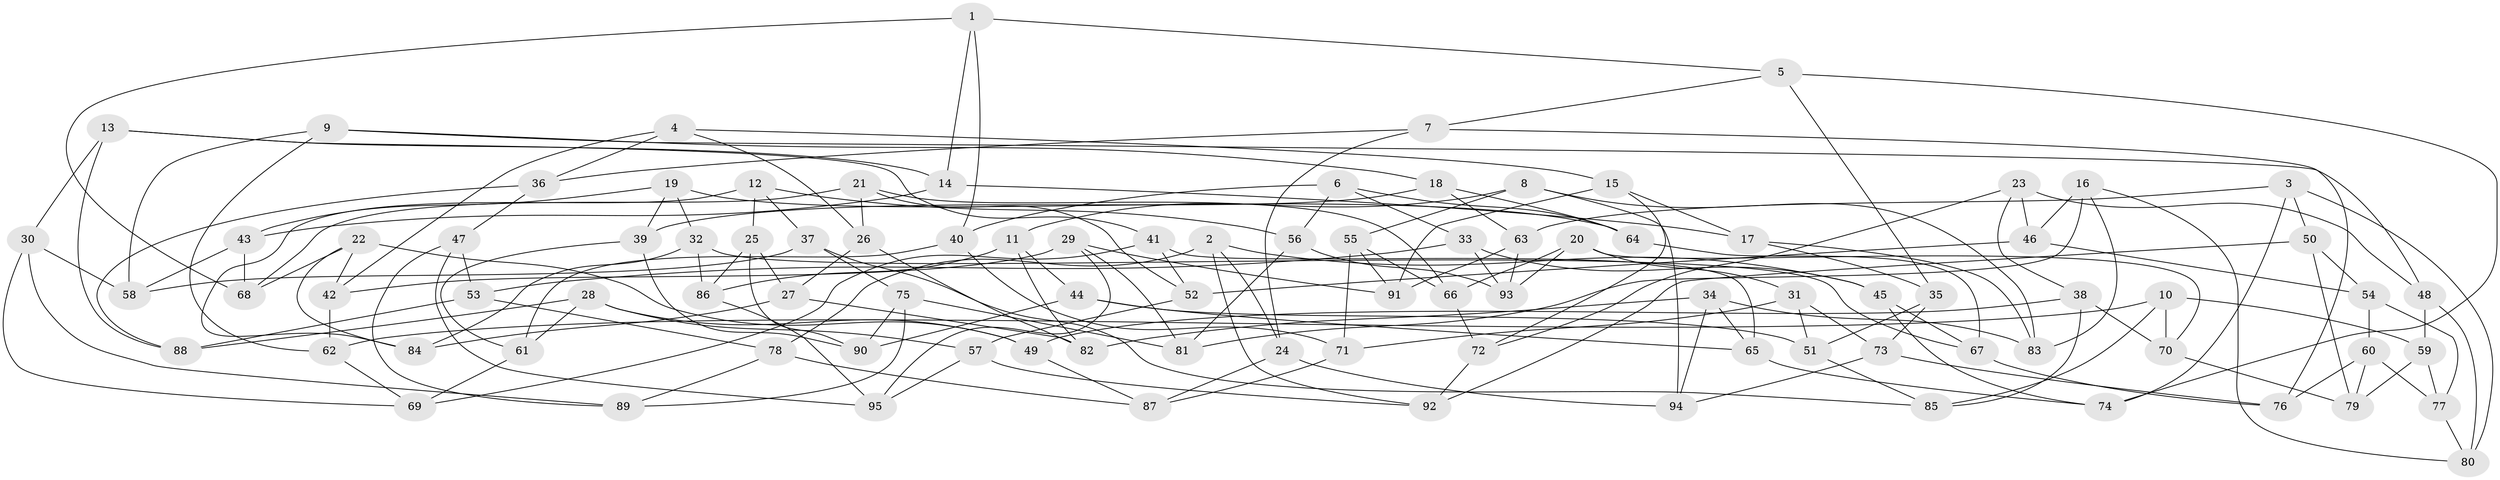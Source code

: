 // coarse degree distribution, {5: 0.21052631578947367, 2: 0.05263157894736842, 4: 0.3684210526315789, 8: 0.05263157894736842, 7: 0.07894736842105263, 6: 0.07894736842105263, 3: 0.05263157894736842, 9: 0.07894736842105263, 12: 0.02631578947368421}
// Generated by graph-tools (version 1.1) at 2025/04/03/04/25 22:04:18]
// undirected, 95 vertices, 190 edges
graph export_dot {
graph [start="1"]
  node [color=gray90,style=filled];
  1;
  2;
  3;
  4;
  5;
  6;
  7;
  8;
  9;
  10;
  11;
  12;
  13;
  14;
  15;
  16;
  17;
  18;
  19;
  20;
  21;
  22;
  23;
  24;
  25;
  26;
  27;
  28;
  29;
  30;
  31;
  32;
  33;
  34;
  35;
  36;
  37;
  38;
  39;
  40;
  41;
  42;
  43;
  44;
  45;
  46;
  47;
  48;
  49;
  50;
  51;
  52;
  53;
  54;
  55;
  56;
  57;
  58;
  59;
  60;
  61;
  62;
  63;
  64;
  65;
  66;
  67;
  68;
  69;
  70;
  71;
  72;
  73;
  74;
  75;
  76;
  77;
  78;
  79;
  80;
  81;
  82;
  83;
  84;
  85;
  86;
  87;
  88;
  89;
  90;
  91;
  92;
  93;
  94;
  95;
  1 -- 14;
  1 -- 5;
  1 -- 40;
  1 -- 68;
  2 -- 45;
  2 -- 92;
  2 -- 24;
  2 -- 78;
  3 -- 63;
  3 -- 80;
  3 -- 50;
  3 -- 74;
  4 -- 42;
  4 -- 15;
  4 -- 36;
  4 -- 26;
  5 -- 35;
  5 -- 74;
  5 -- 7;
  6 -- 64;
  6 -- 40;
  6 -- 33;
  6 -- 56;
  7 -- 24;
  7 -- 76;
  7 -- 36;
  8 -- 83;
  8 -- 11;
  8 -- 55;
  8 -- 94;
  9 -- 58;
  9 -- 62;
  9 -- 48;
  9 -- 18;
  10 -- 59;
  10 -- 62;
  10 -- 85;
  10 -- 70;
  11 -- 44;
  11 -- 86;
  11 -- 82;
  12 -- 56;
  12 -- 84;
  12 -- 37;
  12 -- 25;
  13 -- 30;
  13 -- 14;
  13 -- 88;
  13 -- 41;
  14 -- 43;
  14 -- 17;
  15 -- 91;
  15 -- 17;
  15 -- 72;
  16 -- 83;
  16 -- 81;
  16 -- 80;
  16 -- 46;
  17 -- 35;
  17 -- 83;
  18 -- 63;
  18 -- 64;
  18 -- 39;
  19 -- 39;
  19 -- 43;
  19 -- 32;
  19 -- 64;
  20 -- 31;
  20 -- 70;
  20 -- 66;
  20 -- 93;
  21 -- 66;
  21 -- 68;
  21 -- 52;
  21 -- 26;
  22 -- 68;
  22 -- 49;
  22 -- 42;
  22 -- 84;
  23 -- 46;
  23 -- 48;
  23 -- 72;
  23 -- 38;
  24 -- 94;
  24 -- 87;
  25 -- 27;
  25 -- 86;
  25 -- 90;
  26 -- 82;
  26 -- 27;
  27 -- 82;
  27 -- 84;
  28 -- 88;
  28 -- 57;
  28 -- 49;
  28 -- 61;
  29 -- 81;
  29 -- 95;
  29 -- 91;
  29 -- 42;
  30 -- 89;
  30 -- 69;
  30 -- 58;
  31 -- 73;
  31 -- 71;
  31 -- 51;
  32 -- 67;
  32 -- 86;
  32 -- 84;
  33 -- 53;
  33 -- 45;
  33 -- 93;
  34 -- 94;
  34 -- 83;
  34 -- 65;
  34 -- 82;
  35 -- 73;
  35 -- 51;
  36 -- 88;
  36 -- 47;
  37 -- 58;
  37 -- 85;
  37 -- 75;
  38 -- 70;
  38 -- 85;
  38 -- 49;
  39 -- 90;
  39 -- 61;
  40 -- 61;
  40 -- 71;
  41 -- 52;
  41 -- 69;
  41 -- 65;
  42 -- 62;
  43 -- 58;
  43 -- 68;
  44 -- 51;
  44 -- 90;
  44 -- 65;
  45 -- 74;
  45 -- 67;
  46 -- 52;
  46 -- 54;
  47 -- 95;
  47 -- 89;
  47 -- 53;
  48 -- 59;
  48 -- 80;
  49 -- 87;
  50 -- 54;
  50 -- 92;
  50 -- 79;
  51 -- 85;
  52 -- 57;
  53 -- 88;
  53 -- 78;
  54 -- 60;
  54 -- 77;
  55 -- 66;
  55 -- 71;
  55 -- 91;
  56 -- 81;
  56 -- 93;
  57 -- 95;
  57 -- 92;
  59 -- 77;
  59 -- 79;
  60 -- 76;
  60 -- 77;
  60 -- 79;
  61 -- 69;
  62 -- 69;
  63 -- 91;
  63 -- 93;
  64 -- 67;
  65 -- 74;
  66 -- 72;
  67 -- 76;
  70 -- 79;
  71 -- 87;
  72 -- 92;
  73 -- 76;
  73 -- 94;
  75 -- 90;
  75 -- 81;
  75 -- 89;
  77 -- 80;
  78 -- 89;
  78 -- 87;
  86 -- 95;
}
